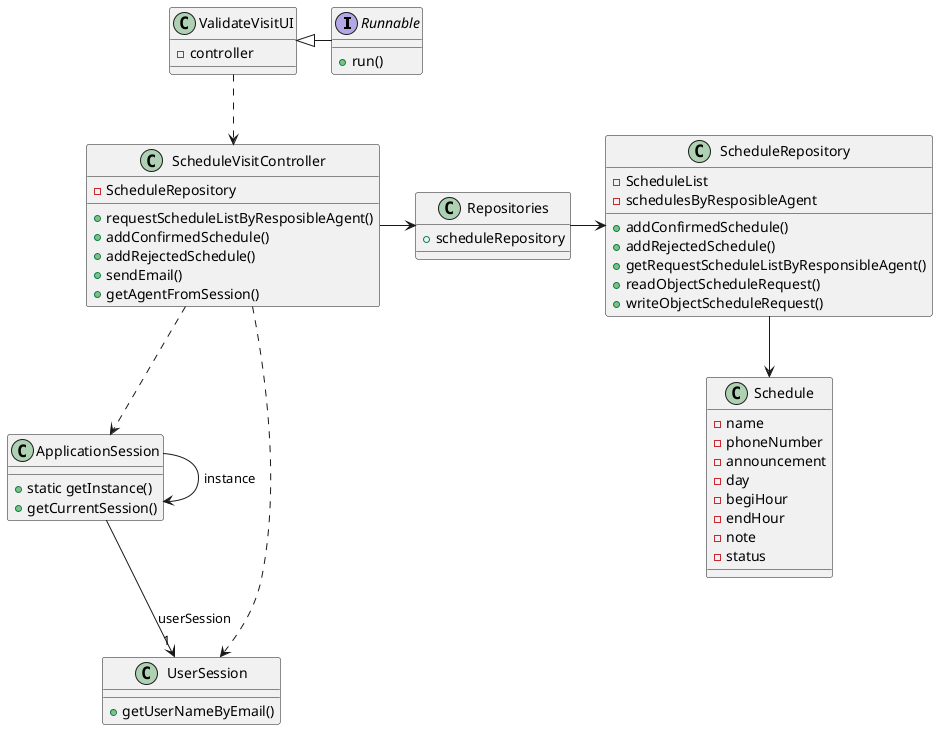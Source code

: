@startuml

interface Runnable {
    + run()
}

class ValidateVisitUI {
    - controller
}

class ScheduleVisitController {
    - ScheduleRepository

    + requestScheduleListByResposibleAgent()
    + addConfirmedSchedule()
    + addRejectedSchedule()
    + sendEmail()
    + getAgentFromSession()
}

class ApplicationSession
{
    + static getInstance()
    + getCurrentSession()
}

class UserSession
{
    + getUserNameByEmail()
}
class Schedule {

    - name
    - phoneNumber
    - announcement
    - day
    - begiHour
    - endHour
    - note
    - status
}
class Repositories {

    + scheduleRepository
}
class ScheduleRepository {

    - ScheduleList
    - schedulesByResposibleAgent
    + addConfirmedSchedule()
    + addRejectedSchedule()
    + getRequestScheduleListByResponsibleAgent()
    + readObjectScheduleRequest()
    + writeObjectScheduleRequest()

}


Runnable -left-|> ValidateVisitUI
ApplicationSession -> ApplicationSession : instance
ApplicationSession --> "1" UserSession : userSession
ScheduleVisitController ..> ApplicationSession
ScheduleVisitController ..> UserSession

ValidateVisitUI ..> ScheduleVisitController
ScheduleVisitController -> Repositories
Repositories -> ScheduleRepository

ScheduleRepository --> Schedule

@enduml